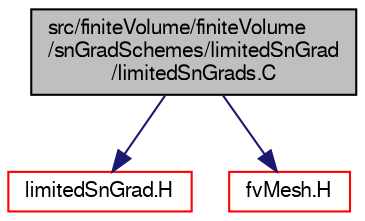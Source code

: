 digraph "src/finiteVolume/finiteVolume/snGradSchemes/limitedSnGrad/limitedSnGrads.C"
{
  bgcolor="transparent";
  edge [fontname="FreeSans",fontsize="10",labelfontname="FreeSans",labelfontsize="10"];
  node [fontname="FreeSans",fontsize="10",shape=record];
  Node0 [label="src/finiteVolume/finiteVolume\l/snGradSchemes/limitedSnGrad\l/limitedSnGrads.C",height=0.2,width=0.4,color="black", fillcolor="grey75", style="filled", fontcolor="black"];
  Node0 -> Node1 [color="midnightblue",fontsize="10",style="solid",fontname="FreeSans"];
  Node1 [label="limitedSnGrad.H",height=0.2,width=0.4,color="red",URL="$a03230.html"];
  Node0 -> Node82 [color="midnightblue",fontsize="10",style="solid",fontname="FreeSans"];
  Node82 [label="fvMesh.H",height=0.2,width=0.4,color="red",URL="$a03533.html"];
}
